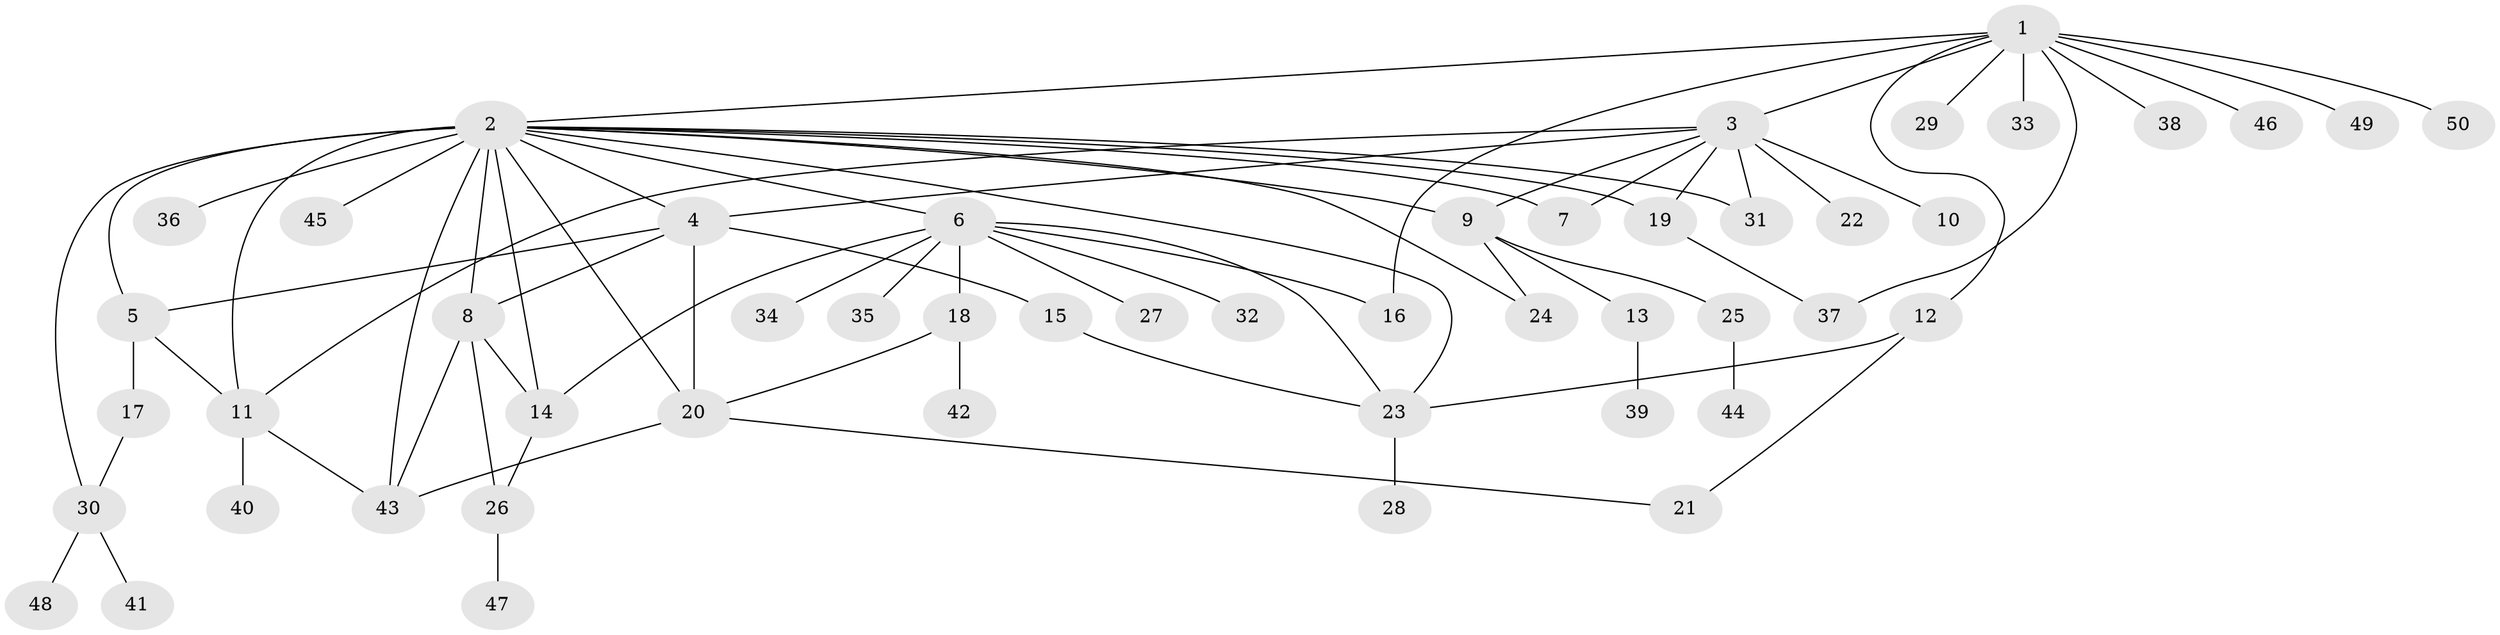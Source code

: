 // original degree distribution, {12: 0.03, 34: 0.01, 11: 0.01, 8: 0.03, 3: 0.1, 7: 0.01, 1: 0.5, 2: 0.25, 4: 0.05, 6: 0.01}
// Generated by graph-tools (version 1.1) at 2025/35/03/09/25 02:35:17]
// undirected, 50 vertices, 74 edges
graph export_dot {
graph [start="1"]
  node [color=gray90,style=filled];
  1;
  2;
  3;
  4;
  5;
  6;
  7;
  8;
  9;
  10;
  11;
  12;
  13;
  14;
  15;
  16;
  17;
  18;
  19;
  20;
  21;
  22;
  23;
  24;
  25;
  26;
  27;
  28;
  29;
  30;
  31;
  32;
  33;
  34;
  35;
  36;
  37;
  38;
  39;
  40;
  41;
  42;
  43;
  44;
  45;
  46;
  47;
  48;
  49;
  50;
  1 -- 2 [weight=1.0];
  1 -- 3 [weight=1.0];
  1 -- 12 [weight=1.0];
  1 -- 16 [weight=1.0];
  1 -- 29 [weight=1.0];
  1 -- 33 [weight=1.0];
  1 -- 37 [weight=1.0];
  1 -- 38 [weight=1.0];
  1 -- 46 [weight=1.0];
  1 -- 49 [weight=1.0];
  1 -- 50 [weight=1.0];
  2 -- 4 [weight=1.0];
  2 -- 5 [weight=1.0];
  2 -- 6 [weight=1.0];
  2 -- 7 [weight=1.0];
  2 -- 8 [weight=1.0];
  2 -- 9 [weight=1.0];
  2 -- 11 [weight=9.0];
  2 -- 14 [weight=1.0];
  2 -- 19 [weight=1.0];
  2 -- 20 [weight=4.0];
  2 -- 23 [weight=1.0];
  2 -- 24 [weight=1.0];
  2 -- 30 [weight=1.0];
  2 -- 31 [weight=1.0];
  2 -- 36 [weight=1.0];
  2 -- 43 [weight=1.0];
  2 -- 45 [weight=1.0];
  3 -- 4 [weight=1.0];
  3 -- 7 [weight=1.0];
  3 -- 9 [weight=1.0];
  3 -- 10 [weight=2.0];
  3 -- 11 [weight=1.0];
  3 -- 19 [weight=1.0];
  3 -- 22 [weight=1.0];
  3 -- 31 [weight=1.0];
  4 -- 5 [weight=1.0];
  4 -- 8 [weight=1.0];
  4 -- 15 [weight=1.0];
  4 -- 20 [weight=5.0];
  5 -- 11 [weight=1.0];
  5 -- 17 [weight=4.0];
  6 -- 14 [weight=1.0];
  6 -- 16 [weight=1.0];
  6 -- 18 [weight=1.0];
  6 -- 23 [weight=1.0];
  6 -- 27 [weight=1.0];
  6 -- 32 [weight=1.0];
  6 -- 34 [weight=1.0];
  6 -- 35 [weight=1.0];
  8 -- 14 [weight=1.0];
  8 -- 26 [weight=1.0];
  8 -- 43 [weight=1.0];
  9 -- 13 [weight=3.0];
  9 -- 24 [weight=1.0];
  9 -- 25 [weight=1.0];
  11 -- 40 [weight=1.0];
  11 -- 43 [weight=1.0];
  12 -- 21 [weight=1.0];
  12 -- 23 [weight=1.0];
  13 -- 39 [weight=1.0];
  14 -- 26 [weight=1.0];
  15 -- 23 [weight=1.0];
  17 -- 30 [weight=1.0];
  18 -- 20 [weight=1.0];
  18 -- 42 [weight=1.0];
  19 -- 37 [weight=1.0];
  20 -- 21 [weight=1.0];
  20 -- 43 [weight=1.0];
  23 -- 28 [weight=2.0];
  25 -- 44 [weight=1.0];
  26 -- 47 [weight=1.0];
  30 -- 41 [weight=1.0];
  30 -- 48 [weight=1.0];
}
